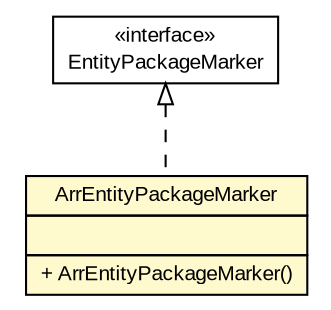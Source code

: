 #!/usr/local/bin/dot
#
# Class diagram 
# Generated by UMLGraph version R5_6 (http://www.umlgraph.org/)
#

digraph G {
	edge [fontname="arial",fontsize=10,labelfontname="arial",labelfontsize=10];
	node [fontname="arial",fontsize=10,shape=plaintext];
	nodesep=0.25;
	ranksep=0.5;
	// br.gov.to.sefaz.arr.persistence.entity.ArrEntityPackageMarker
	c27001 [label=<<table title="br.gov.to.sefaz.arr.persistence.entity.ArrEntityPackageMarker" border="0" cellborder="1" cellspacing="0" cellpadding="2" port="p" bgcolor="lemonChiffon" href="./ArrEntityPackageMarker.html">
		<tr><td><table border="0" cellspacing="0" cellpadding="1">
<tr><td align="center" balign="center"> ArrEntityPackageMarker </td></tr>
		</table></td></tr>
		<tr><td><table border="0" cellspacing="0" cellpadding="1">
<tr><td align="left" balign="left">  </td></tr>
		</table></td></tr>
		<tr><td><table border="0" cellspacing="0" cellpadding="1">
<tr><td align="left" balign="left"> + ArrEntityPackageMarker() </td></tr>
		</table></td></tr>
		</table>>, URL="./ArrEntityPackageMarker.html", fontname="arial", fontcolor="black", fontsize=10.0];
	//br.gov.to.sefaz.arr.persistence.entity.ArrEntityPackageMarker implements br.gov.to.sefaz.persistence.configuration.EntityPackageMarker
	c27178:p -> c27001:p [dir=back,arrowtail=empty,style=dashed];
	// br.gov.to.sefaz.persistence.configuration.EntityPackageMarker
	c27178 [label=<<table title="br.gov.to.sefaz.persistence.configuration.EntityPackageMarker" border="0" cellborder="1" cellspacing="0" cellpadding="2" port="p" href="http://java.sun.com/j2se/1.4.2/docs/api/br/gov/to/sefaz/persistence/configuration/EntityPackageMarker.html">
		<tr><td><table border="0" cellspacing="0" cellpadding="1">
<tr><td align="center" balign="center"> &#171;interface&#187; </td></tr>
<tr><td align="center" balign="center"> EntityPackageMarker </td></tr>
		</table></td></tr>
		</table>>, URL="http://java.sun.com/j2se/1.4.2/docs/api/br/gov/to/sefaz/persistence/configuration/EntityPackageMarker.html", fontname="arial", fontcolor="black", fontsize=10.0];
}


